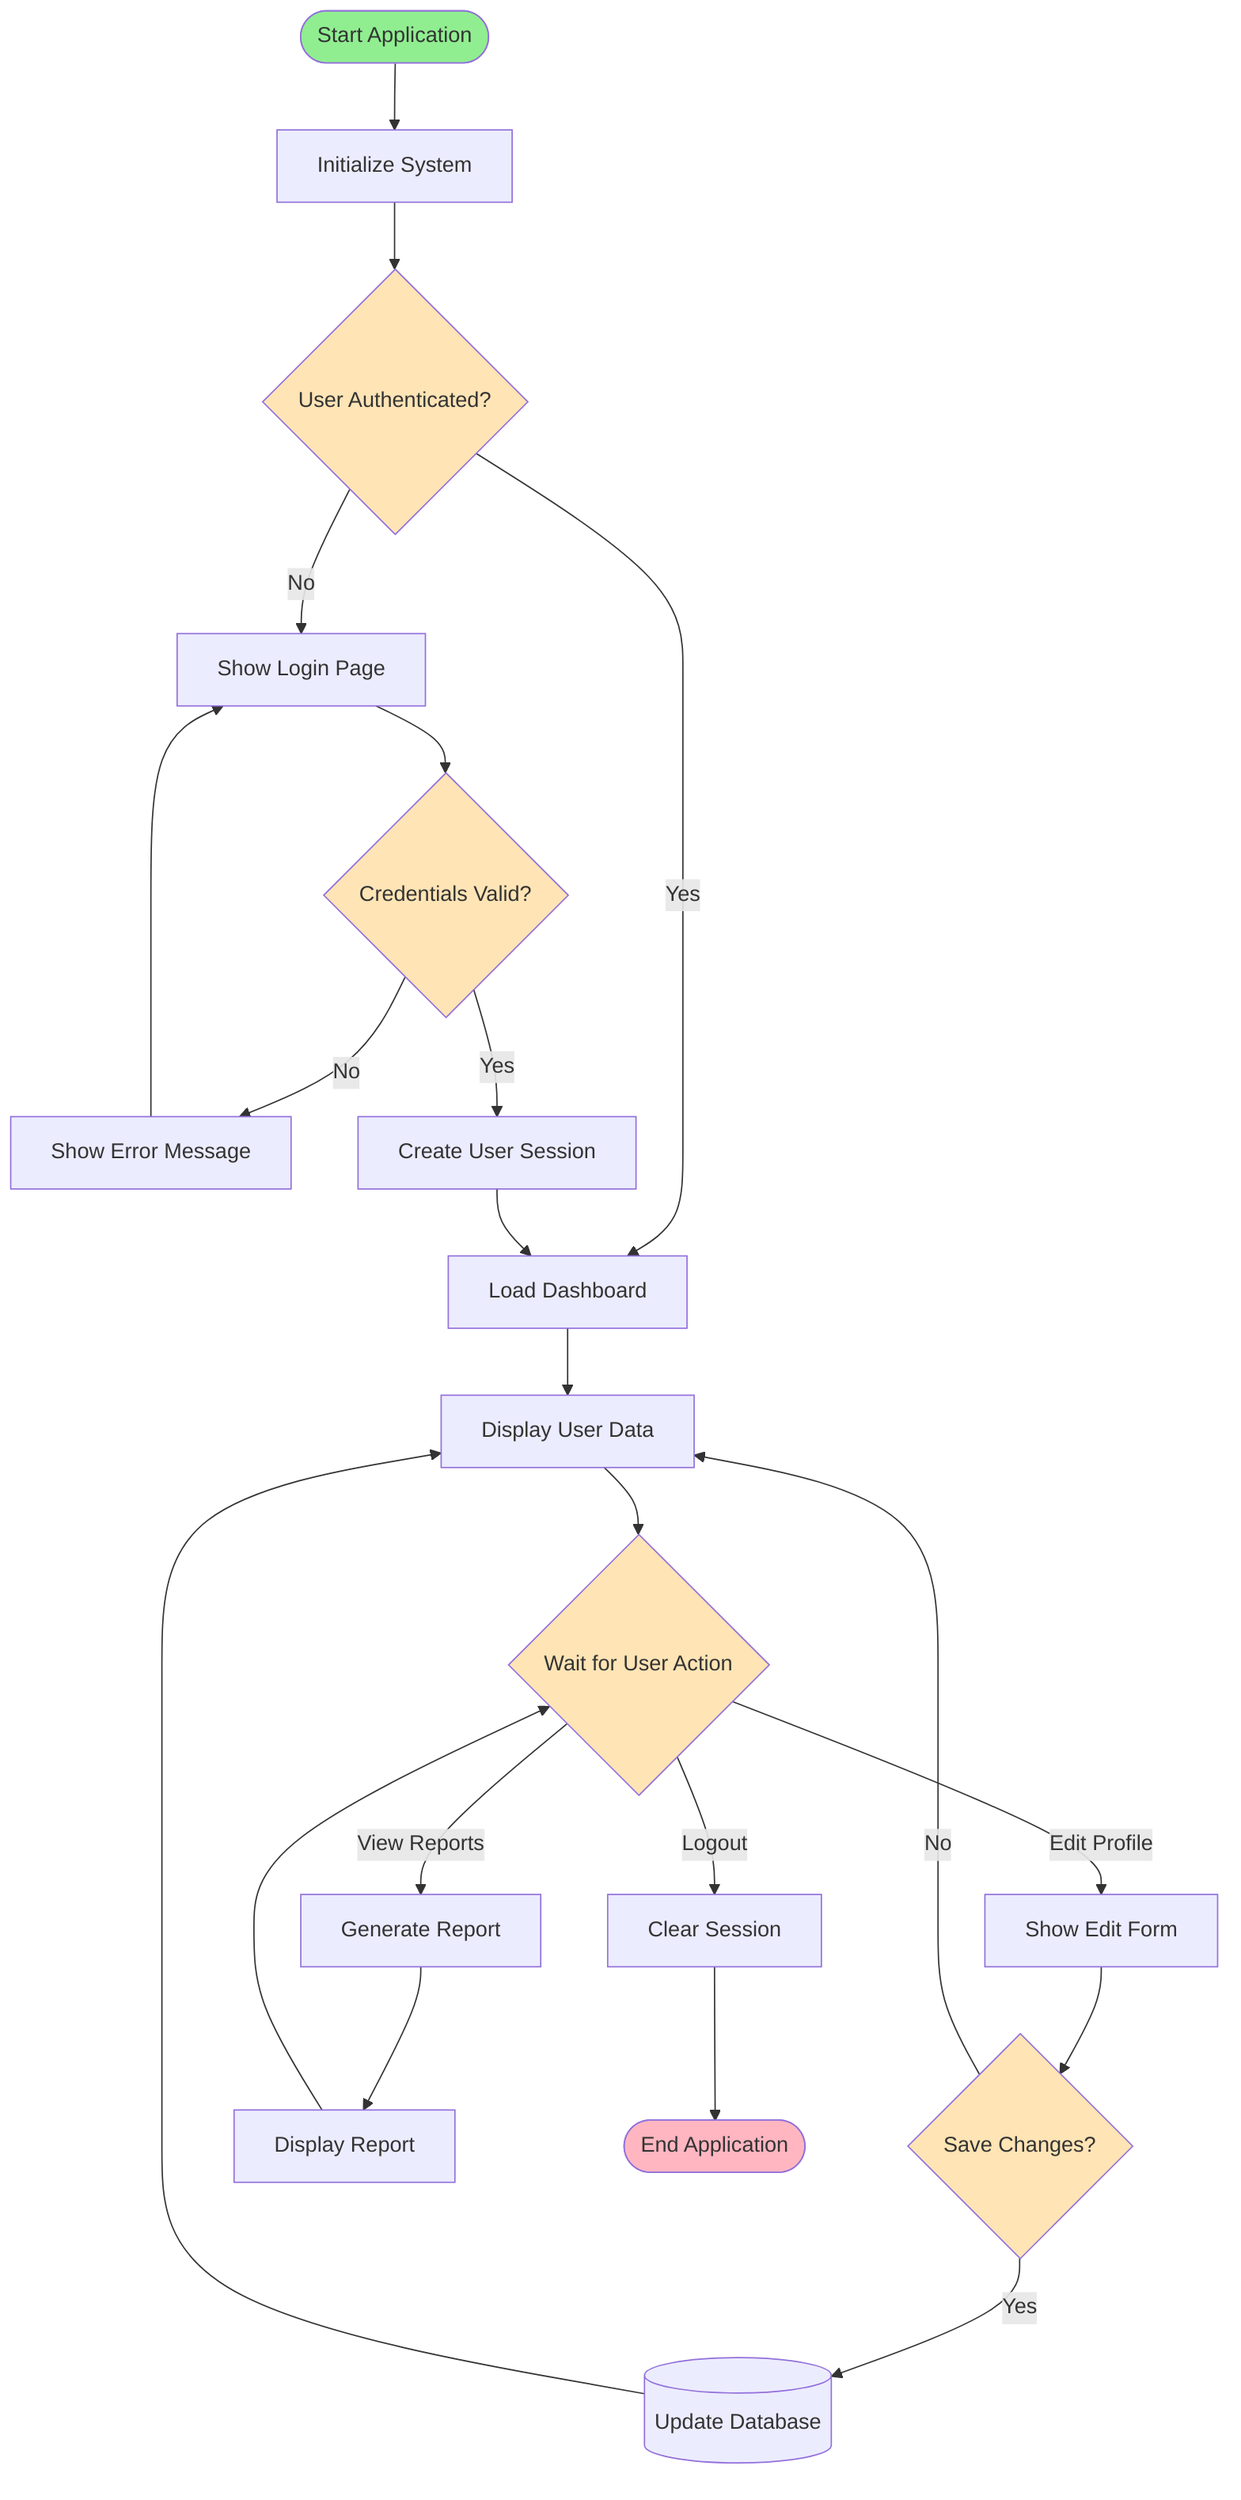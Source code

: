 graph TD
    Start([Start Application]) --> Init[Initialize System]
    Init --> CheckAuth{User Authenticated?}

    CheckAuth -->|No| Login[Show Login Page]
    Login --> ValidateCreds{Credentials Valid?}
    ValidateCreds -->|No| LoginError[Show Error Message]
    LoginError --> Login
    ValidateCreds -->|Yes| CreateSession[Create User Session]

    CheckAuth -->|Yes| LoadDash[Load Dashboard]
    CreateSession --> LoadDash

    LoadDash --> ShowData[Display User Data]
    ShowData --> WaitAction{Wait for User Action}

    WaitAction -->|Edit Profile| EditForm[Show Edit Form]
    EditForm --> SaveChanges{Save Changes?}
    SaveChanges -->|Yes| UpdateDB[(Update Database)]
    SaveChanges -->|No| ShowData
    UpdateDB --> ShowData

    WaitAction -->|View Reports| GenReport[Generate Report]
    GenReport --> ShowReport[Display Report]
    ShowReport --> WaitAction

    WaitAction -->|Logout| Cleanup[Clear Session]
    Cleanup --> End([End Application])

    style Start fill:#90EE90
    style End fill:#FFB6C1
    style CheckAuth fill:#FFE4B5
    style ValidateCreds fill:#FFE4B5
    style SaveChanges fill:#FFE4B5
    style WaitAction fill:#FFE4B5